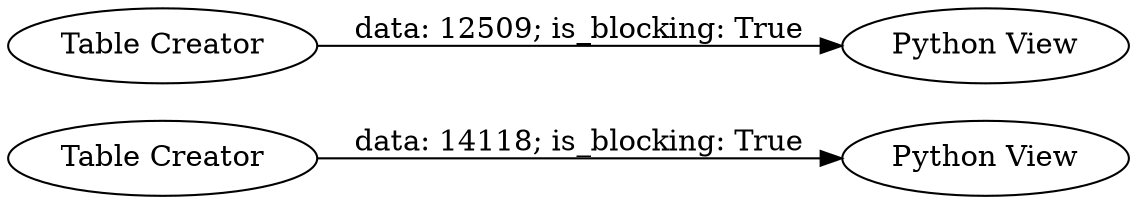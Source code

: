 digraph {
	"7989979338821700267_7" [label="Python View"]
	"7989979338821700267_8" [label="Python View"]
	"7989979338821700267_1" [label="Table Creator"]
	"7989979338821700267_4" [label="Table Creator"]
	"7989979338821700267_1" -> "7989979338821700267_7" [label="data: 14118; is_blocking: True"]
	"7989979338821700267_4" -> "7989979338821700267_8" [label="data: 12509; is_blocking: True"]
	rankdir=LR
}
